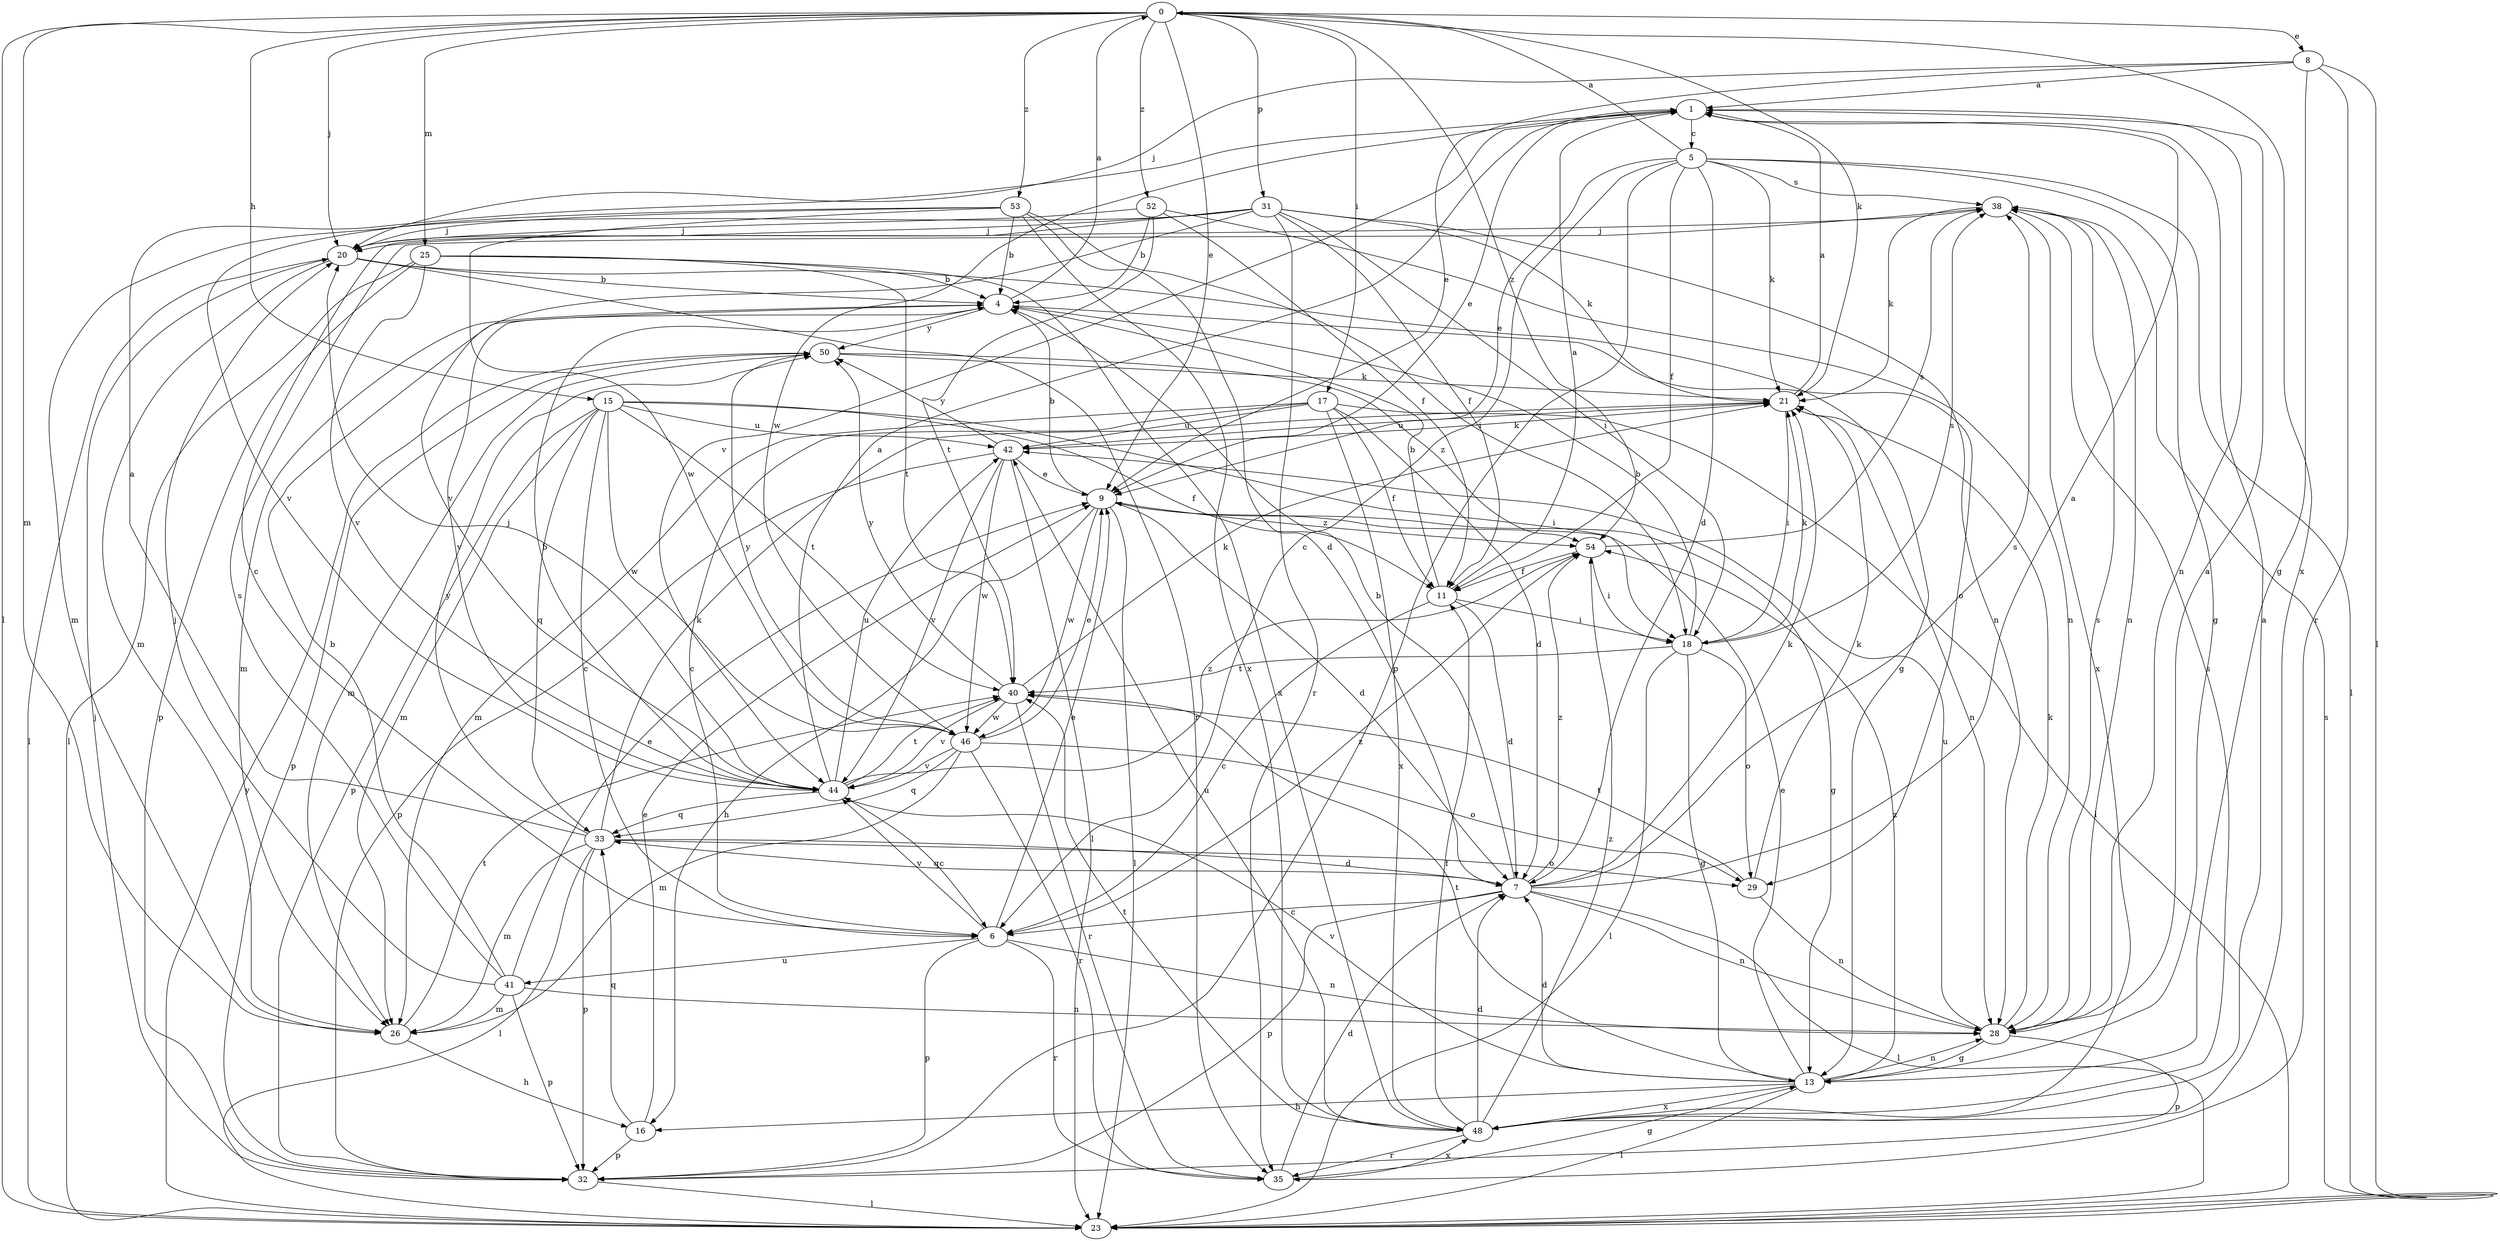 strict digraph  {
0;
1;
4;
5;
6;
7;
8;
9;
11;
13;
15;
16;
17;
18;
20;
21;
23;
25;
26;
28;
29;
31;
32;
33;
35;
38;
40;
41;
42;
44;
46;
48;
50;
52;
53;
54;
0 -> 8  [label=e];
0 -> 9  [label=e];
0 -> 15  [label=h];
0 -> 17  [label=i];
0 -> 20  [label=j];
0 -> 21  [label=k];
0 -> 23  [label=l];
0 -> 25  [label=m];
0 -> 26  [label=m];
0 -> 31  [label=p];
0 -> 48  [label=x];
0 -> 52  [label=z];
0 -> 53  [label=z];
0 -> 54  [label=z];
1 -> 5  [label=c];
1 -> 9  [label=e];
1 -> 28  [label=n];
1 -> 44  [label=v];
1 -> 46  [label=w];
4 -> 0  [label=a];
4 -> 26  [label=m];
4 -> 29  [label=o];
4 -> 44  [label=v];
4 -> 50  [label=y];
5 -> 0  [label=a];
5 -> 6  [label=c];
5 -> 7  [label=d];
5 -> 9  [label=e];
5 -> 11  [label=f];
5 -> 13  [label=g];
5 -> 21  [label=k];
5 -> 23  [label=l];
5 -> 32  [label=p];
5 -> 38  [label=s];
6 -> 9  [label=e];
6 -> 28  [label=n];
6 -> 32  [label=p];
6 -> 35  [label=r];
6 -> 41  [label=u];
6 -> 44  [label=v];
6 -> 54  [label=z];
7 -> 1  [label=a];
7 -> 4  [label=b];
7 -> 6  [label=c];
7 -> 21  [label=k];
7 -> 23  [label=l];
7 -> 28  [label=n];
7 -> 32  [label=p];
7 -> 33  [label=q];
7 -> 38  [label=s];
7 -> 54  [label=z];
8 -> 1  [label=a];
8 -> 9  [label=e];
8 -> 13  [label=g];
8 -> 20  [label=j];
8 -> 23  [label=l];
8 -> 35  [label=r];
9 -> 4  [label=b];
9 -> 7  [label=d];
9 -> 13  [label=g];
9 -> 16  [label=h];
9 -> 23  [label=l];
9 -> 46  [label=w];
9 -> 54  [label=z];
11 -> 1  [label=a];
11 -> 4  [label=b];
11 -> 6  [label=c];
11 -> 7  [label=d];
11 -> 18  [label=i];
13 -> 7  [label=d];
13 -> 9  [label=e];
13 -> 16  [label=h];
13 -> 23  [label=l];
13 -> 28  [label=n];
13 -> 40  [label=t];
13 -> 44  [label=v];
13 -> 48  [label=x];
13 -> 54  [label=z];
15 -> 6  [label=c];
15 -> 11  [label=f];
15 -> 18  [label=i];
15 -> 26  [label=m];
15 -> 32  [label=p];
15 -> 33  [label=q];
15 -> 40  [label=t];
15 -> 42  [label=u];
15 -> 46  [label=w];
16 -> 9  [label=e];
16 -> 32  [label=p];
16 -> 33  [label=q];
17 -> 6  [label=c];
17 -> 7  [label=d];
17 -> 11  [label=f];
17 -> 23  [label=l];
17 -> 26  [label=m];
17 -> 42  [label=u];
17 -> 48  [label=x];
18 -> 4  [label=b];
18 -> 13  [label=g];
18 -> 21  [label=k];
18 -> 23  [label=l];
18 -> 29  [label=o];
18 -> 38  [label=s];
18 -> 40  [label=t];
20 -> 4  [label=b];
20 -> 13  [label=g];
20 -> 23  [label=l];
20 -> 26  [label=m];
20 -> 35  [label=r];
21 -> 1  [label=a];
21 -> 18  [label=i];
21 -> 28  [label=n];
21 -> 42  [label=u];
23 -> 38  [label=s];
23 -> 50  [label=y];
25 -> 4  [label=b];
25 -> 23  [label=l];
25 -> 32  [label=p];
25 -> 40  [label=t];
25 -> 44  [label=v];
25 -> 48  [label=x];
26 -> 16  [label=h];
26 -> 40  [label=t];
28 -> 1  [label=a];
28 -> 13  [label=g];
28 -> 21  [label=k];
28 -> 32  [label=p];
28 -> 38  [label=s];
28 -> 42  [label=u];
29 -> 21  [label=k];
29 -> 28  [label=n];
29 -> 40  [label=t];
31 -> 6  [label=c];
31 -> 11  [label=f];
31 -> 18  [label=i];
31 -> 20  [label=j];
31 -> 21  [label=k];
31 -> 26  [label=m];
31 -> 28  [label=n];
31 -> 35  [label=r];
31 -> 44  [label=v];
32 -> 20  [label=j];
32 -> 23  [label=l];
33 -> 1  [label=a];
33 -> 7  [label=d];
33 -> 21  [label=k];
33 -> 23  [label=l];
33 -> 26  [label=m];
33 -> 29  [label=o];
33 -> 32  [label=p];
33 -> 50  [label=y];
35 -> 7  [label=d];
35 -> 13  [label=g];
35 -> 48  [label=x];
38 -> 20  [label=j];
38 -> 21  [label=k];
38 -> 28  [label=n];
38 -> 48  [label=x];
40 -> 21  [label=k];
40 -> 35  [label=r];
40 -> 44  [label=v];
40 -> 46  [label=w];
40 -> 50  [label=y];
41 -> 4  [label=b];
41 -> 9  [label=e];
41 -> 20  [label=j];
41 -> 26  [label=m];
41 -> 28  [label=n];
41 -> 32  [label=p];
41 -> 38  [label=s];
42 -> 9  [label=e];
42 -> 21  [label=k];
42 -> 23  [label=l];
42 -> 32  [label=p];
42 -> 44  [label=v];
42 -> 46  [label=w];
42 -> 50  [label=y];
44 -> 1  [label=a];
44 -> 4  [label=b];
44 -> 6  [label=c];
44 -> 20  [label=j];
44 -> 33  [label=q];
44 -> 40  [label=t];
44 -> 42  [label=u];
44 -> 54  [label=z];
46 -> 9  [label=e];
46 -> 26  [label=m];
46 -> 29  [label=o];
46 -> 33  [label=q];
46 -> 35  [label=r];
46 -> 44  [label=v];
46 -> 50  [label=y];
48 -> 1  [label=a];
48 -> 7  [label=d];
48 -> 11  [label=f];
48 -> 35  [label=r];
48 -> 38  [label=s];
48 -> 40  [label=t];
48 -> 42  [label=u];
48 -> 54  [label=z];
50 -> 21  [label=k];
50 -> 26  [label=m];
50 -> 32  [label=p];
50 -> 54  [label=z];
52 -> 4  [label=b];
52 -> 11  [label=f];
52 -> 20  [label=j];
52 -> 28  [label=n];
52 -> 40  [label=t];
53 -> 4  [label=b];
53 -> 7  [label=d];
53 -> 18  [label=i];
53 -> 20  [label=j];
53 -> 44  [label=v];
53 -> 46  [label=w];
53 -> 48  [label=x];
54 -> 11  [label=f];
54 -> 18  [label=i];
54 -> 38  [label=s];
}
